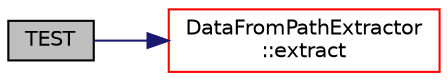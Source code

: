 digraph "TEST"
{
 // LATEX_PDF_SIZE
  edge [fontname="Helvetica",fontsize="10",labelfontname="Helvetica",labelfontsize="10"];
  node [fontname="Helvetica",fontsize="10",shape=record];
  rankdir="LR";
  Node1 [label="TEST",height=0.2,width=0.4,color="black", fillcolor="grey75", style="filled", fontcolor="black",tooltip=" "];
  Node1 -> Node2 [color="midnightblue",fontsize="10",style="solid",fontname="Helvetica"];
  Node2 [label="DataFromPathExtractor\l::extract",height=0.2,width=0.4,color="red", fillcolor="white", style="filled",URL="$class_data_from_path_extractor.html#a1ecd0e2a673e71024cc5aa528bad1592",tooltip=" "];
}

